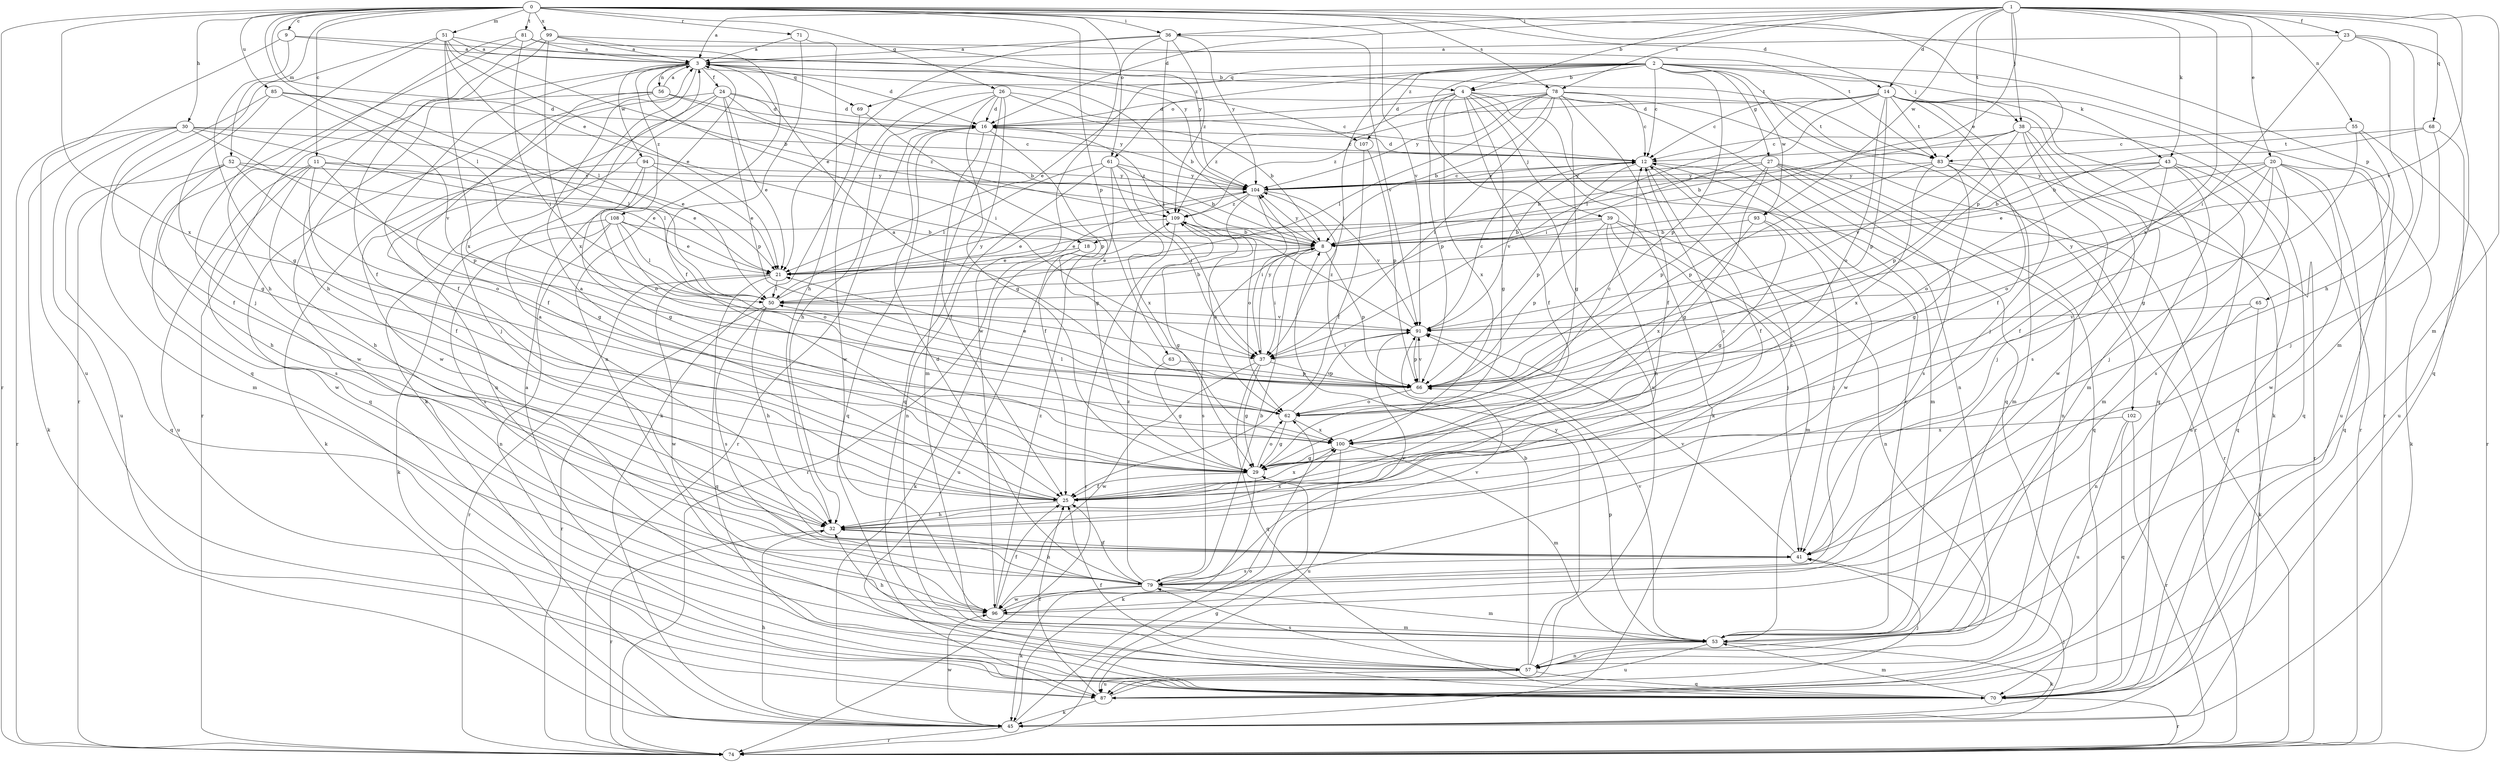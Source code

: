 strict digraph  {
0;
1;
2;
3;
4;
8;
9;
11;
12;
14;
16;
18;
20;
21;
23;
24;
25;
26;
27;
29;
30;
32;
36;
37;
38;
39;
41;
43;
45;
50;
51;
52;
53;
55;
56;
57;
61;
62;
63;
65;
66;
68;
69;
70;
71;
74;
78;
79;
81;
83;
85;
87;
91;
93;
94;
96;
99;
100;
102;
104;
107;
108;
109;
0 -> 9  [label=c];
0 -> 11  [label=c];
0 -> 14  [label=d];
0 -> 18  [label=e];
0 -> 26  [label=g];
0 -> 30  [label=h];
0 -> 36  [label=i];
0 -> 50  [label=l];
0 -> 51  [label=m];
0 -> 52  [label=m];
0 -> 61  [label=o];
0 -> 63  [label=p];
0 -> 65  [label=p];
0 -> 66  [label=p];
0 -> 71  [label=r];
0 -> 74  [label=r];
0 -> 78  [label=s];
0 -> 81  [label=t];
0 -> 85  [label=u];
0 -> 91  [label=v];
0 -> 99  [label=x];
0 -> 100  [label=x];
1 -> 3  [label=a];
1 -> 4  [label=b];
1 -> 14  [label=d];
1 -> 16  [label=d];
1 -> 18  [label=e];
1 -> 20  [label=e];
1 -> 23  [label=f];
1 -> 36  [label=i];
1 -> 38  [label=j];
1 -> 43  [label=k];
1 -> 53  [label=m];
1 -> 55  [label=n];
1 -> 68  [label=q];
1 -> 78  [label=s];
1 -> 83  [label=t];
1 -> 91  [label=v];
1 -> 93  [label=w];
1 -> 100  [label=x];
2 -> 4  [label=b];
2 -> 12  [label=c];
2 -> 21  [label=e];
2 -> 27  [label=g];
2 -> 37  [label=i];
2 -> 38  [label=j];
2 -> 43  [label=k];
2 -> 61  [label=o];
2 -> 66  [label=p];
2 -> 69  [label=q];
2 -> 74  [label=r];
2 -> 87  [label=u];
2 -> 93  [label=w];
2 -> 102  [label=y];
2 -> 107  [label=z];
3 -> 4  [label=b];
3 -> 8  [label=b];
3 -> 16  [label=d];
3 -> 24  [label=f];
3 -> 25  [label=f];
3 -> 37  [label=i];
3 -> 45  [label=k];
3 -> 56  [label=n];
3 -> 69  [label=q];
3 -> 74  [label=r];
3 -> 94  [label=w];
3 -> 107  [label=z];
3 -> 108  [label=z];
4 -> 16  [label=d];
4 -> 25  [label=f];
4 -> 29  [label=g];
4 -> 39  [label=j];
4 -> 45  [label=k];
4 -> 57  [label=n];
4 -> 66  [label=p];
4 -> 70  [label=q];
4 -> 100  [label=x];
4 -> 109  [label=z];
8 -> 21  [label=e];
8 -> 37  [label=i];
8 -> 66  [label=p];
8 -> 79  [label=s];
8 -> 104  [label=y];
9 -> 3  [label=a];
9 -> 29  [label=g];
9 -> 83  [label=t];
9 -> 87  [label=u];
11 -> 21  [label=e];
11 -> 25  [label=f];
11 -> 29  [label=g];
11 -> 32  [label=h];
11 -> 79  [label=s];
11 -> 87  [label=u];
11 -> 104  [label=y];
12 -> 16  [label=d];
12 -> 25  [label=f];
12 -> 53  [label=m];
12 -> 66  [label=p];
12 -> 91  [label=v];
12 -> 96  [label=w];
12 -> 104  [label=y];
14 -> 12  [label=c];
14 -> 16  [label=d];
14 -> 25  [label=f];
14 -> 37  [label=i];
14 -> 41  [label=j];
14 -> 45  [label=k];
14 -> 50  [label=l];
14 -> 62  [label=o];
14 -> 66  [label=p];
14 -> 70  [label=q];
14 -> 74  [label=r];
14 -> 83  [label=t];
16 -> 12  [label=c];
16 -> 25  [label=f];
16 -> 29  [label=g];
16 -> 70  [label=q];
16 -> 74  [label=r];
16 -> 109  [label=z];
18 -> 21  [label=e];
18 -> 45  [label=k];
18 -> 87  [label=u];
20 -> 21  [label=e];
20 -> 25  [label=f];
20 -> 41  [label=j];
20 -> 45  [label=k];
20 -> 62  [label=o];
20 -> 70  [label=q];
20 -> 79  [label=s];
20 -> 96  [label=w];
20 -> 104  [label=y];
21 -> 50  [label=l];
21 -> 70  [label=q];
21 -> 74  [label=r];
21 -> 96  [label=w];
23 -> 3  [label=a];
23 -> 32  [label=h];
23 -> 37  [label=i];
23 -> 53  [label=m];
23 -> 70  [label=q];
24 -> 8  [label=b];
24 -> 16  [label=d];
24 -> 21  [label=e];
24 -> 41  [label=j];
24 -> 57  [label=n];
24 -> 66  [label=p];
24 -> 96  [label=w];
24 -> 104  [label=y];
25 -> 3  [label=a];
25 -> 12  [label=c];
25 -> 32  [label=h];
25 -> 100  [label=x];
26 -> 8  [label=b];
26 -> 12  [label=c];
26 -> 16  [label=d];
26 -> 29  [label=g];
26 -> 32  [label=h];
26 -> 53  [label=m];
26 -> 70  [label=q];
26 -> 96  [label=w];
27 -> 8  [label=b];
27 -> 29  [label=g];
27 -> 57  [label=n];
27 -> 66  [label=p];
27 -> 70  [label=q];
27 -> 74  [label=r];
27 -> 79  [label=s];
27 -> 104  [label=y];
29 -> 25  [label=f];
29 -> 45  [label=k];
29 -> 62  [label=o];
30 -> 12  [label=c];
30 -> 21  [label=e];
30 -> 45  [label=k];
30 -> 50  [label=l];
30 -> 53  [label=m];
30 -> 66  [label=p];
30 -> 74  [label=r];
30 -> 87  [label=u];
32 -> 12  [label=c];
32 -> 41  [label=j];
32 -> 74  [label=r];
32 -> 100  [label=x];
36 -> 3  [label=a];
36 -> 21  [label=e];
36 -> 37  [label=i];
36 -> 91  [label=v];
36 -> 96  [label=w];
36 -> 104  [label=y];
36 -> 109  [label=z];
37 -> 29  [label=g];
37 -> 66  [label=p];
37 -> 70  [label=q];
37 -> 96  [label=w];
37 -> 104  [label=y];
38 -> 8  [label=b];
38 -> 12  [label=c];
38 -> 53  [label=m];
38 -> 66  [label=p];
38 -> 70  [label=q];
38 -> 79  [label=s];
38 -> 91  [label=v];
38 -> 96  [label=w];
39 -> 8  [label=b];
39 -> 21  [label=e];
39 -> 32  [label=h];
39 -> 41  [label=j];
39 -> 53  [label=m];
39 -> 57  [label=n];
39 -> 66  [label=p];
41 -> 3  [label=a];
41 -> 79  [label=s];
41 -> 91  [label=v];
43 -> 8  [label=b];
43 -> 41  [label=j];
43 -> 53  [label=m];
43 -> 62  [label=o];
43 -> 70  [label=q];
43 -> 87  [label=u];
43 -> 104  [label=y];
45 -> 32  [label=h];
45 -> 41  [label=j];
45 -> 62  [label=o];
45 -> 74  [label=r];
45 -> 96  [label=w];
50 -> 8  [label=b];
50 -> 32  [label=h];
50 -> 74  [label=r];
50 -> 79  [label=s];
50 -> 91  [label=v];
50 -> 104  [label=y];
51 -> 3  [label=a];
51 -> 8  [label=b];
51 -> 21  [label=e];
51 -> 41  [label=j];
51 -> 50  [label=l];
51 -> 74  [label=r];
51 -> 100  [label=x];
51 -> 104  [label=y];
52 -> 21  [label=e];
52 -> 32  [label=h];
52 -> 62  [label=o];
52 -> 70  [label=q];
52 -> 96  [label=w];
52 -> 104  [label=y];
53 -> 12  [label=c];
53 -> 32  [label=h];
53 -> 45  [label=k];
53 -> 57  [label=n];
53 -> 66  [label=p];
53 -> 87  [label=u];
53 -> 91  [label=v];
55 -> 12  [label=c];
55 -> 29  [label=g];
55 -> 74  [label=r];
55 -> 87  [label=u];
56 -> 3  [label=a];
56 -> 16  [label=d];
56 -> 25  [label=f];
56 -> 70  [label=q];
56 -> 96  [label=w];
56 -> 109  [label=z];
57 -> 8  [label=b];
57 -> 25  [label=f];
57 -> 70  [label=q];
57 -> 79  [label=s];
57 -> 87  [label=u];
57 -> 104  [label=y];
61 -> 8  [label=b];
61 -> 25  [label=f];
61 -> 37  [label=i];
61 -> 50  [label=l];
61 -> 57  [label=n];
61 -> 100  [label=x];
61 -> 104  [label=y];
62 -> 12  [label=c];
62 -> 29  [label=g];
62 -> 50  [label=l];
62 -> 91  [label=v];
62 -> 100  [label=x];
63 -> 29  [label=g];
63 -> 66  [label=p];
65 -> 45  [label=k];
65 -> 57  [label=n];
65 -> 91  [label=v];
66 -> 3  [label=a];
66 -> 21  [label=e];
66 -> 62  [label=o];
66 -> 91  [label=v];
68 -> 8  [label=b];
68 -> 41  [label=j];
68 -> 83  [label=t];
68 -> 87  [label=u];
69 -> 45  [label=k];
69 -> 66  [label=p];
70 -> 3  [label=a];
70 -> 53  [label=m];
70 -> 74  [label=r];
71 -> 3  [label=a];
71 -> 25  [label=f];
71 -> 32  [label=h];
74 -> 29  [label=g];
78 -> 8  [label=b];
78 -> 12  [label=c];
78 -> 16  [label=d];
78 -> 25  [label=f];
78 -> 29  [label=g];
78 -> 37  [label=i];
78 -> 50  [label=l];
78 -> 74  [label=r];
78 -> 83  [label=t];
78 -> 104  [label=y];
78 -> 109  [label=z];
79 -> 8  [label=b];
79 -> 16  [label=d];
79 -> 25  [label=f];
79 -> 32  [label=h];
79 -> 45  [label=k];
79 -> 53  [label=m];
79 -> 91  [label=v];
79 -> 96  [label=w];
79 -> 109  [label=z];
81 -> 3  [label=a];
81 -> 32  [label=h];
81 -> 37  [label=i];
81 -> 70  [label=q];
81 -> 104  [label=y];
83 -> 29  [label=g];
83 -> 53  [label=m];
83 -> 66  [label=p];
83 -> 74  [label=r];
83 -> 100  [label=x];
83 -> 104  [label=y];
85 -> 16  [label=d];
85 -> 25  [label=f];
85 -> 29  [label=g];
85 -> 50  [label=l];
85 -> 91  [label=v];
87 -> 25  [label=f];
87 -> 41  [label=j];
87 -> 45  [label=k];
91 -> 12  [label=c];
91 -> 37  [label=i];
91 -> 66  [label=p];
91 -> 109  [label=z];
93 -> 8  [label=b];
93 -> 29  [label=g];
93 -> 41  [label=j];
93 -> 100  [label=x];
94 -> 21  [label=e];
94 -> 29  [label=g];
94 -> 45  [label=k];
94 -> 62  [label=o];
94 -> 104  [label=y];
96 -> 25  [label=f];
96 -> 53  [label=m];
96 -> 91  [label=v];
96 -> 109  [label=z];
99 -> 3  [label=a];
99 -> 25  [label=f];
99 -> 32  [label=h];
99 -> 57  [label=n];
99 -> 83  [label=t];
99 -> 100  [label=x];
100 -> 29  [label=g];
100 -> 53  [label=m];
100 -> 87  [label=u];
102 -> 70  [label=q];
102 -> 74  [label=r];
102 -> 87  [label=u];
102 -> 100  [label=x];
104 -> 12  [label=c];
104 -> 37  [label=i];
104 -> 62  [label=o];
104 -> 74  [label=r];
104 -> 91  [label=v];
104 -> 109  [label=z];
107 -> 25  [label=f];
107 -> 66  [label=p];
108 -> 8  [label=b];
108 -> 21  [label=e];
108 -> 45  [label=k];
108 -> 50  [label=l];
108 -> 57  [label=n];
108 -> 62  [label=o];
108 -> 79  [label=s];
109 -> 8  [label=b];
109 -> 21  [label=e];
109 -> 29  [label=g];
109 -> 62  [label=o];
109 -> 74  [label=r];
}
